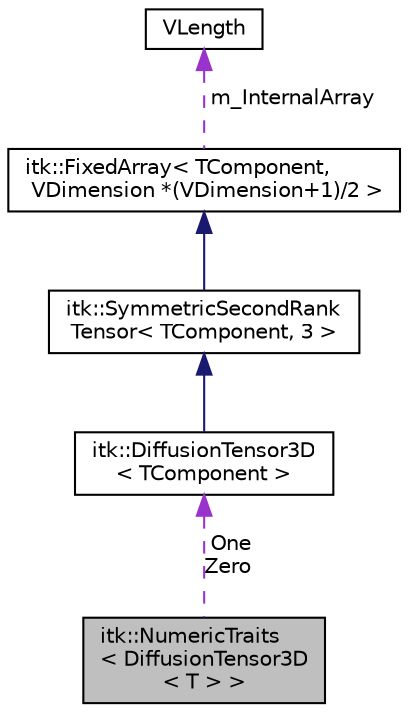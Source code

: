 digraph "itk::NumericTraits&lt; DiffusionTensor3D&lt; T &gt; &gt;"
{
 // LATEX_PDF_SIZE
  edge [fontname="Helvetica",fontsize="10",labelfontname="Helvetica",labelfontsize="10"];
  node [fontname="Helvetica",fontsize="10",shape=record];
  Node1 [label="itk::NumericTraits\l\< DiffusionTensor3D\l\< T \> \>",height=0.2,width=0.4,color="black", fillcolor="grey75", style="filled", fontcolor="black",tooltip="Define numeric traits for DiffusionTensor3D."];
  Node2 -> Node1 [dir="back",color="darkorchid3",fontsize="10",style="dashed",label=" One\nZero" ,fontname="Helvetica"];
  Node2 [label="itk::DiffusionTensor3D\l\< TComponent \>",height=0.2,width=0.4,color="black", fillcolor="white", style="filled",URL="$classitk_1_1DiffusionTensor3D.html",tooltip="Represent a diffusion tensor as used in DTI images."];
  Node3 -> Node2 [dir="back",color="midnightblue",fontsize="10",style="solid",fontname="Helvetica"];
  Node3 [label="itk::SymmetricSecondRank\lTensor\< TComponent, 3 \>",height=0.2,width=0.4,color="black", fillcolor="white", style="filled",URL="$classitk_1_1SymmetricSecondRankTensor.html",tooltip=" "];
  Node4 -> Node3 [dir="back",color="midnightblue",fontsize="10",style="solid",fontname="Helvetica"];
  Node4 [label="itk::FixedArray\< TComponent,\l VDimension *(VDimension+1)/2 \>",height=0.2,width=0.4,color="black", fillcolor="white", style="filled",URL="$classitk_1_1FixedArray.html",tooltip=" "];
  Node5 -> Node4 [dir="back",color="darkorchid3",fontsize="10",style="dashed",label=" m_InternalArray" ,fontname="Helvetica"];
  Node5 [label="VLength",height=0.2,width=0.4,color="black", fillcolor="white", style="filled",URL="$classVLength.html",tooltip=" "];
}
